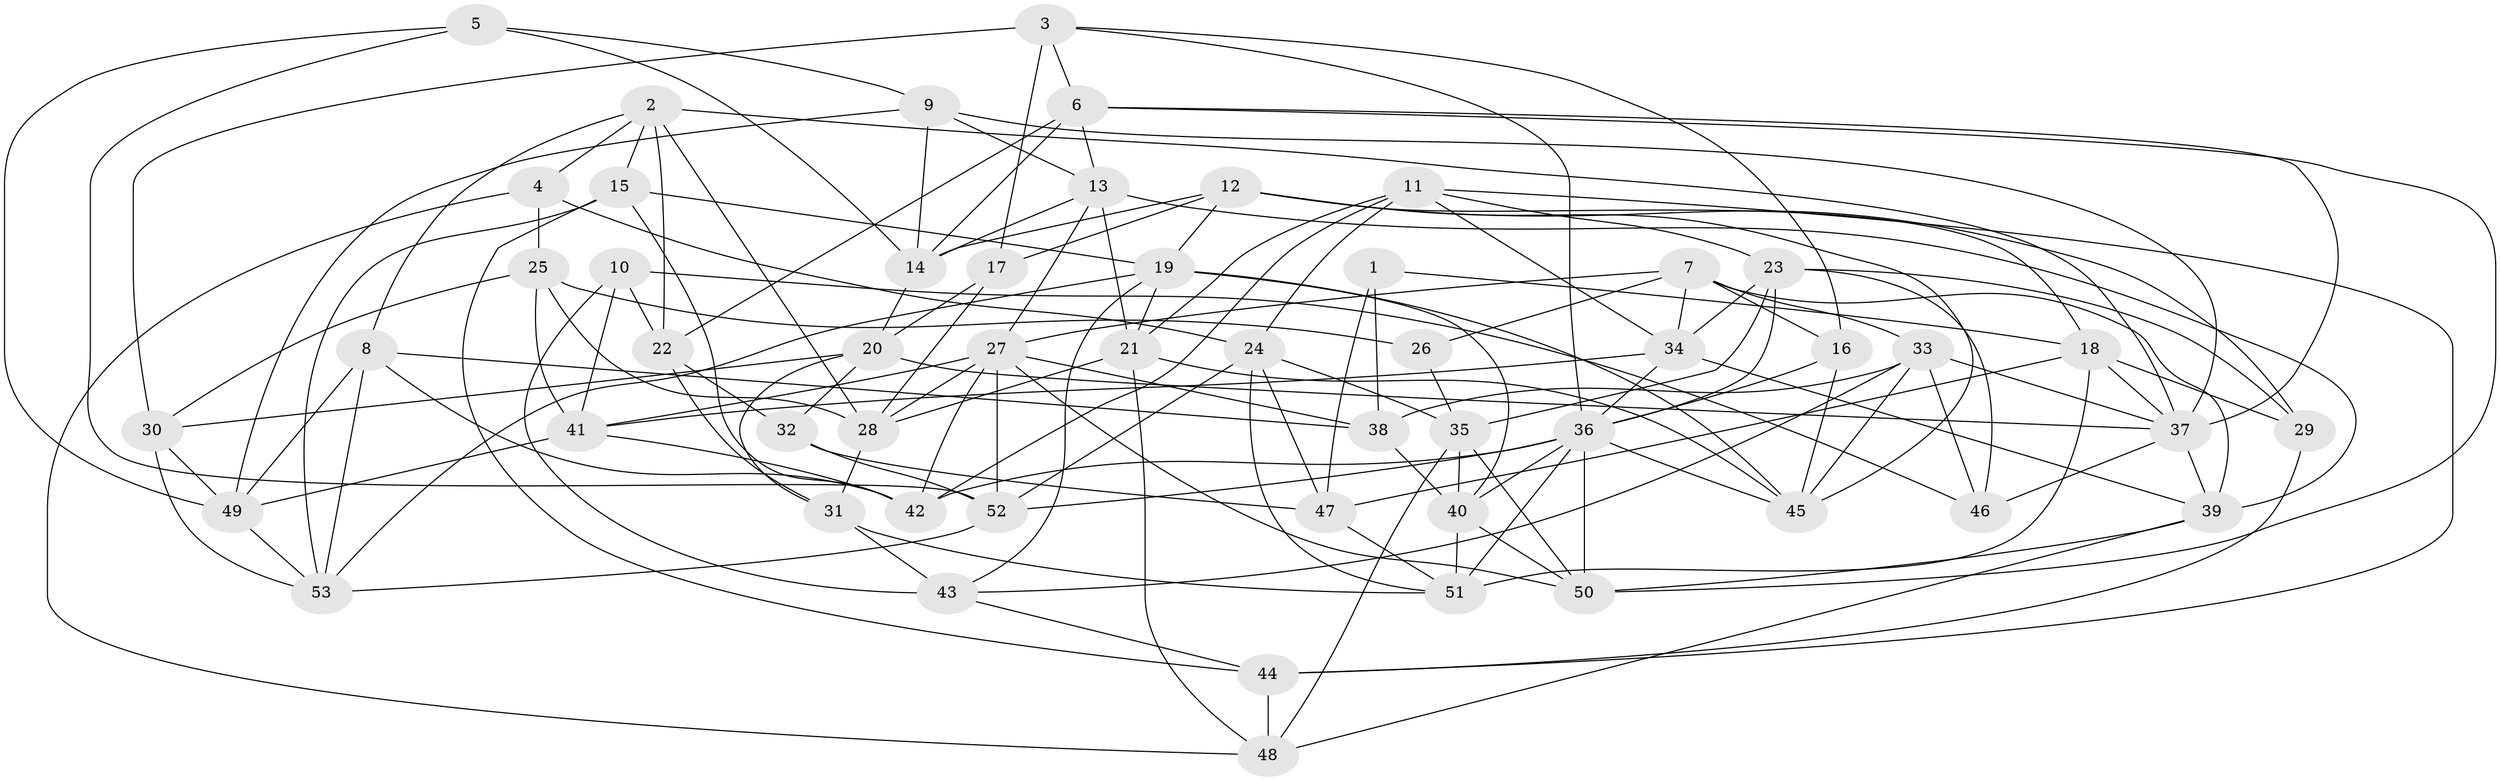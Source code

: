 // original degree distribution, {4: 1.0}
// Generated by graph-tools (version 1.1) at 2025/03/03/09/25 03:03:10]
// undirected, 53 vertices, 146 edges
graph export_dot {
graph [start="1"]
  node [color=gray90,style=filled];
  1;
  2;
  3;
  4;
  5;
  6;
  7;
  8;
  9;
  10;
  11;
  12;
  13;
  14;
  15;
  16;
  17;
  18;
  19;
  20;
  21;
  22;
  23;
  24;
  25;
  26;
  27;
  28;
  29;
  30;
  31;
  32;
  33;
  34;
  35;
  36;
  37;
  38;
  39;
  40;
  41;
  42;
  43;
  44;
  45;
  46;
  47;
  48;
  49;
  50;
  51;
  52;
  53;
  1 -- 18 [weight=1.0];
  1 -- 38 [weight=1.0];
  1 -- 47 [weight=2.0];
  2 -- 4 [weight=1.0];
  2 -- 8 [weight=1.0];
  2 -- 15 [weight=1.0];
  2 -- 22 [weight=1.0];
  2 -- 28 [weight=1.0];
  2 -- 37 [weight=1.0];
  3 -- 6 [weight=1.0];
  3 -- 16 [weight=1.0];
  3 -- 17 [weight=1.0];
  3 -- 30 [weight=2.0];
  3 -- 36 [weight=1.0];
  4 -- 24 [weight=1.0];
  4 -- 25 [weight=1.0];
  4 -- 48 [weight=1.0];
  5 -- 9 [weight=1.0];
  5 -- 14 [weight=1.0];
  5 -- 49 [weight=1.0];
  5 -- 52 [weight=1.0];
  6 -- 13 [weight=1.0];
  6 -- 14 [weight=1.0];
  6 -- 22 [weight=1.0];
  6 -- 37 [weight=1.0];
  6 -- 50 [weight=1.0];
  7 -- 16 [weight=1.0];
  7 -- 26 [weight=1.0];
  7 -- 27 [weight=1.0];
  7 -- 33 [weight=1.0];
  7 -- 34 [weight=1.0];
  7 -- 39 [weight=1.0];
  8 -- 38 [weight=2.0];
  8 -- 42 [weight=1.0];
  8 -- 49 [weight=1.0];
  8 -- 53 [weight=1.0];
  9 -- 13 [weight=1.0];
  9 -- 14 [weight=1.0];
  9 -- 37 [weight=2.0];
  9 -- 49 [weight=1.0];
  10 -- 22 [weight=2.0];
  10 -- 41 [weight=1.0];
  10 -- 43 [weight=1.0];
  10 -- 46 [weight=2.0];
  11 -- 21 [weight=1.0];
  11 -- 23 [weight=1.0];
  11 -- 24 [weight=1.0];
  11 -- 34 [weight=1.0];
  11 -- 42 [weight=1.0];
  11 -- 44 [weight=1.0];
  12 -- 14 [weight=1.0];
  12 -- 17 [weight=1.0];
  12 -- 18 [weight=1.0];
  12 -- 19 [weight=1.0];
  12 -- 29 [weight=1.0];
  12 -- 45 [weight=1.0];
  13 -- 14 [weight=1.0];
  13 -- 21 [weight=1.0];
  13 -- 27 [weight=1.0];
  13 -- 39 [weight=1.0];
  14 -- 20 [weight=1.0];
  15 -- 19 [weight=2.0];
  15 -- 42 [weight=1.0];
  15 -- 44 [weight=1.0];
  15 -- 53 [weight=1.0];
  16 -- 36 [weight=1.0];
  16 -- 45 [weight=1.0];
  17 -- 20 [weight=1.0];
  17 -- 28 [weight=1.0];
  18 -- 29 [weight=1.0];
  18 -- 37 [weight=1.0];
  18 -- 47 [weight=1.0];
  18 -- 51 [weight=1.0];
  19 -- 21 [weight=1.0];
  19 -- 40 [weight=1.0];
  19 -- 43 [weight=1.0];
  19 -- 45 [weight=1.0];
  19 -- 53 [weight=1.0];
  20 -- 30 [weight=1.0];
  20 -- 31 [weight=1.0];
  20 -- 32 [weight=1.0];
  20 -- 37 [weight=1.0];
  21 -- 28 [weight=1.0];
  21 -- 45 [weight=1.0];
  21 -- 48 [weight=1.0];
  22 -- 31 [weight=1.0];
  22 -- 32 [weight=1.0];
  23 -- 29 [weight=1.0];
  23 -- 34 [weight=1.0];
  23 -- 35 [weight=1.0];
  23 -- 36 [weight=1.0];
  23 -- 46 [weight=1.0];
  24 -- 35 [weight=1.0];
  24 -- 47 [weight=1.0];
  24 -- 51 [weight=1.0];
  24 -- 52 [weight=1.0];
  25 -- 26 [weight=2.0];
  25 -- 28 [weight=1.0];
  25 -- 30 [weight=1.0];
  25 -- 41 [weight=1.0];
  26 -- 35 [weight=1.0];
  27 -- 28 [weight=1.0];
  27 -- 38 [weight=1.0];
  27 -- 41 [weight=1.0];
  27 -- 42 [weight=1.0];
  27 -- 50 [weight=1.0];
  27 -- 52 [weight=1.0];
  28 -- 31 [weight=1.0];
  29 -- 44 [weight=1.0];
  30 -- 49 [weight=1.0];
  30 -- 53 [weight=1.0];
  31 -- 43 [weight=2.0];
  31 -- 51 [weight=1.0];
  32 -- 47 [weight=1.0];
  32 -- 52 [weight=1.0];
  33 -- 37 [weight=1.0];
  33 -- 38 [weight=1.0];
  33 -- 43 [weight=1.0];
  33 -- 45 [weight=1.0];
  33 -- 46 [weight=1.0];
  34 -- 36 [weight=1.0];
  34 -- 39 [weight=1.0];
  34 -- 41 [weight=1.0];
  35 -- 40 [weight=1.0];
  35 -- 48 [weight=1.0];
  35 -- 50 [weight=1.0];
  36 -- 40 [weight=1.0];
  36 -- 42 [weight=1.0];
  36 -- 45 [weight=1.0];
  36 -- 50 [weight=1.0];
  36 -- 51 [weight=1.0];
  36 -- 52 [weight=1.0];
  37 -- 39 [weight=1.0];
  37 -- 46 [weight=2.0];
  38 -- 40 [weight=1.0];
  39 -- 48 [weight=1.0];
  39 -- 50 [weight=1.0];
  40 -- 50 [weight=1.0];
  40 -- 51 [weight=1.0];
  41 -- 42 [weight=1.0];
  41 -- 49 [weight=1.0];
  43 -- 44 [weight=1.0];
  44 -- 48 [weight=2.0];
  47 -- 51 [weight=1.0];
  49 -- 53 [weight=1.0];
  52 -- 53 [weight=1.0];
}
